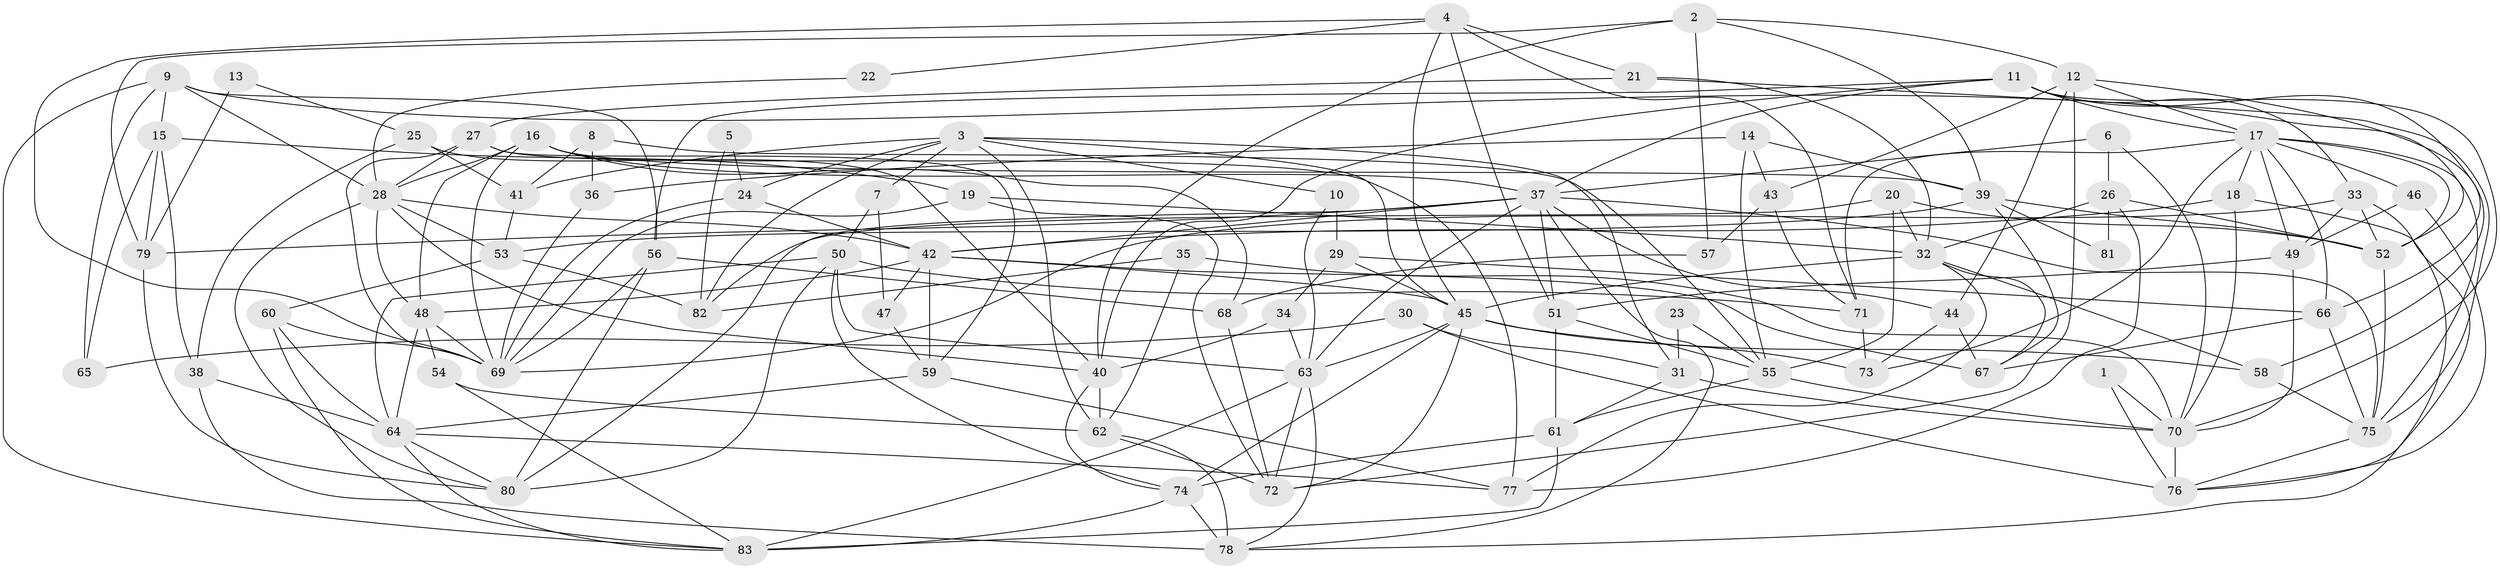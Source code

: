 // original degree distribution, {2: 0.17518248175182483, 3: 0.24817518248175183, 7: 0.051094890510948905, 4: 0.2846715328467153, 5: 0.12408759124087591, 8: 0.043795620437956206, 6: 0.072992700729927}
// Generated by graph-tools (version 1.1) at 2025/37/03/04/25 23:37:09]
// undirected, 83 vertices, 213 edges
graph export_dot {
  node [color=gray90,style=filled];
  1;
  2;
  3;
  4;
  5;
  6;
  7;
  8;
  9;
  10;
  11;
  12;
  13;
  14;
  15;
  16;
  17;
  18;
  19;
  20;
  21;
  22;
  23;
  24;
  25;
  26;
  27;
  28;
  29;
  30;
  31;
  32;
  33;
  34;
  35;
  36;
  37;
  38;
  39;
  40;
  41;
  42;
  43;
  44;
  45;
  46;
  47;
  48;
  49;
  50;
  51;
  52;
  53;
  54;
  55;
  56;
  57;
  58;
  59;
  60;
  61;
  62;
  63;
  64;
  65;
  66;
  67;
  68;
  69;
  70;
  71;
  72;
  73;
  74;
  75;
  76;
  77;
  78;
  79;
  80;
  81;
  82;
  83;
  1 -- 70 [weight=1.0];
  1 -- 76 [weight=1.0];
  2 -- 12 [weight=1.0];
  2 -- 39 [weight=1.0];
  2 -- 40 [weight=1.0];
  2 -- 57 [weight=1.0];
  2 -- 79 [weight=1.0];
  3 -- 7 [weight=1.0];
  3 -- 10 [weight=1.0];
  3 -- 24 [weight=1.0];
  3 -- 31 [weight=1.0];
  3 -- 41 [weight=1.0];
  3 -- 45 [weight=1.0];
  3 -- 62 [weight=1.0];
  3 -- 82 [weight=1.0];
  4 -- 21 [weight=1.0];
  4 -- 22 [weight=1.0];
  4 -- 45 [weight=1.0];
  4 -- 51 [weight=1.0];
  4 -- 69 [weight=1.0];
  4 -- 71 [weight=1.0];
  5 -- 24 [weight=1.0];
  5 -- 82 [weight=1.0];
  6 -- 26 [weight=1.0];
  6 -- 37 [weight=1.0];
  6 -- 70 [weight=1.0];
  7 -- 47 [weight=1.0];
  7 -- 50 [weight=1.0];
  8 -- 36 [weight=1.0];
  8 -- 41 [weight=1.0];
  8 -- 55 [weight=1.0];
  9 -- 15 [weight=1.0];
  9 -- 28 [weight=1.0];
  9 -- 52 [weight=1.0];
  9 -- 56 [weight=1.0];
  9 -- 65 [weight=1.0];
  9 -- 83 [weight=1.0];
  10 -- 29 [weight=1.0];
  10 -- 63 [weight=1.0];
  11 -- 17 [weight=1.0];
  11 -- 33 [weight=1.0];
  11 -- 37 [weight=1.0];
  11 -- 40 [weight=1.0];
  11 -- 56 [weight=1.0];
  11 -- 58 [weight=1.0];
  11 -- 70 [weight=1.0];
  12 -- 17 [weight=1.0];
  12 -- 43 [weight=1.0];
  12 -- 44 [weight=1.0];
  12 -- 66 [weight=1.0];
  12 -- 72 [weight=1.0];
  13 -- 25 [weight=1.0];
  13 -- 79 [weight=2.0];
  14 -- 36 [weight=1.0];
  14 -- 39 [weight=1.0];
  14 -- 43 [weight=1.0];
  14 -- 55 [weight=1.0];
  15 -- 19 [weight=1.0];
  15 -- 38 [weight=1.0];
  15 -- 65 [weight=1.0];
  15 -- 79 [weight=1.0];
  16 -- 28 [weight=1.0];
  16 -- 37 [weight=1.0];
  16 -- 39 [weight=1.0];
  16 -- 48 [weight=1.0];
  16 -- 68 [weight=1.0];
  16 -- 69 [weight=1.0];
  17 -- 18 [weight=1.0];
  17 -- 46 [weight=1.0];
  17 -- 49 [weight=1.0];
  17 -- 52 [weight=1.0];
  17 -- 66 [weight=1.0];
  17 -- 71 [weight=1.0];
  17 -- 73 [weight=1.0];
  17 -- 75 [weight=1.0];
  18 -- 42 [weight=1.0];
  18 -- 70 [weight=1.0];
  18 -- 78 [weight=1.0];
  19 -- 32 [weight=1.0];
  19 -- 69 [weight=1.0];
  19 -- 72 [weight=1.0];
  20 -- 32 [weight=1.0];
  20 -- 52 [weight=1.0];
  20 -- 55 [weight=1.0];
  20 -- 82 [weight=1.0];
  21 -- 27 [weight=1.0];
  21 -- 32 [weight=1.0];
  21 -- 75 [weight=1.0];
  22 -- 28 [weight=1.0];
  23 -- 31 [weight=1.0];
  23 -- 55 [weight=1.0];
  24 -- 42 [weight=1.0];
  24 -- 69 [weight=1.0];
  25 -- 38 [weight=1.0];
  25 -- 40 [weight=1.0];
  25 -- 41 [weight=1.0];
  26 -- 32 [weight=1.0];
  26 -- 52 [weight=1.0];
  26 -- 77 [weight=1.0];
  26 -- 81 [weight=1.0];
  27 -- 28 [weight=1.0];
  27 -- 59 [weight=1.0];
  27 -- 69 [weight=2.0];
  27 -- 77 [weight=1.0];
  28 -- 40 [weight=1.0];
  28 -- 42 [weight=1.0];
  28 -- 48 [weight=1.0];
  28 -- 53 [weight=1.0];
  28 -- 80 [weight=1.0];
  29 -- 34 [weight=1.0];
  29 -- 45 [weight=1.0];
  29 -- 66 [weight=1.0];
  30 -- 31 [weight=1.0];
  30 -- 65 [weight=1.0];
  30 -- 76 [weight=2.0];
  31 -- 61 [weight=1.0];
  31 -- 70 [weight=1.0];
  32 -- 45 [weight=1.0];
  32 -- 58 [weight=1.0];
  32 -- 67 [weight=1.0];
  32 -- 77 [weight=1.0];
  33 -- 49 [weight=1.0];
  33 -- 52 [weight=1.0];
  33 -- 69 [weight=1.0];
  33 -- 76 [weight=1.0];
  34 -- 40 [weight=1.0];
  34 -- 63 [weight=1.0];
  35 -- 62 [weight=1.0];
  35 -- 70 [weight=1.0];
  35 -- 82 [weight=1.0];
  36 -- 69 [weight=1.0];
  37 -- 42 [weight=1.0];
  37 -- 44 [weight=1.0];
  37 -- 51 [weight=1.0];
  37 -- 63 [weight=1.0];
  37 -- 75 [weight=1.0];
  37 -- 78 [weight=1.0];
  37 -- 79 [weight=1.0];
  37 -- 80 [weight=1.0];
  38 -- 64 [weight=1.0];
  38 -- 78 [weight=2.0];
  39 -- 52 [weight=1.0];
  39 -- 53 [weight=1.0];
  39 -- 67 [weight=1.0];
  39 -- 81 [weight=1.0];
  40 -- 62 [weight=1.0];
  40 -- 74 [weight=1.0];
  41 -- 53 [weight=1.0];
  42 -- 45 [weight=1.0];
  42 -- 47 [weight=1.0];
  42 -- 48 [weight=1.0];
  42 -- 59 [weight=1.0];
  42 -- 67 [weight=1.0];
  43 -- 57 [weight=1.0];
  43 -- 71 [weight=1.0];
  44 -- 67 [weight=1.0];
  44 -- 73 [weight=1.0];
  45 -- 58 [weight=1.0];
  45 -- 63 [weight=1.0];
  45 -- 72 [weight=1.0];
  45 -- 73 [weight=1.0];
  45 -- 74 [weight=1.0];
  46 -- 49 [weight=1.0];
  46 -- 76 [weight=1.0];
  47 -- 59 [weight=1.0];
  48 -- 54 [weight=1.0];
  48 -- 64 [weight=2.0];
  48 -- 69 [weight=1.0];
  49 -- 51 [weight=1.0];
  49 -- 70 [weight=1.0];
  50 -- 63 [weight=1.0];
  50 -- 64 [weight=1.0];
  50 -- 71 [weight=1.0];
  50 -- 74 [weight=1.0];
  50 -- 80 [weight=1.0];
  51 -- 55 [weight=1.0];
  51 -- 61 [weight=1.0];
  52 -- 75 [weight=1.0];
  53 -- 60 [weight=1.0];
  53 -- 82 [weight=1.0];
  54 -- 62 [weight=1.0];
  54 -- 83 [weight=1.0];
  55 -- 61 [weight=1.0];
  55 -- 70 [weight=1.0];
  56 -- 68 [weight=1.0];
  56 -- 69 [weight=1.0];
  56 -- 80 [weight=1.0];
  57 -- 68 [weight=1.0];
  58 -- 75 [weight=1.0];
  59 -- 64 [weight=1.0];
  59 -- 77 [weight=1.0];
  60 -- 64 [weight=1.0];
  60 -- 69 [weight=1.0];
  60 -- 83 [weight=1.0];
  61 -- 74 [weight=1.0];
  61 -- 83 [weight=1.0];
  62 -- 72 [weight=1.0];
  62 -- 78 [weight=1.0];
  63 -- 72 [weight=1.0];
  63 -- 78 [weight=1.0];
  63 -- 83 [weight=1.0];
  64 -- 77 [weight=1.0];
  64 -- 80 [weight=1.0];
  64 -- 83 [weight=1.0];
  66 -- 67 [weight=1.0];
  66 -- 75 [weight=1.0];
  68 -- 72 [weight=1.0];
  70 -- 76 [weight=1.0];
  71 -- 73 [weight=1.0];
  74 -- 78 [weight=1.0];
  74 -- 83 [weight=1.0];
  75 -- 76 [weight=1.0];
  79 -- 80 [weight=1.0];
}
